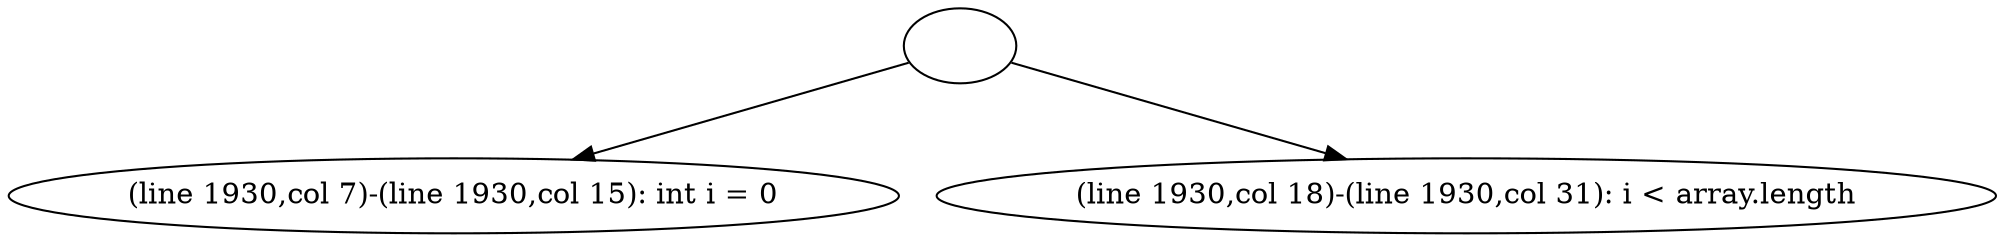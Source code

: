 digraph G {
  1 [ label="" ];
  2 [ label="(line 1930,col 7)-(line 1930,col 15): int i = 0" ];
  3 [ label="(line 1930,col 18)-(line 1930,col 31): i < array.length" ];
  1 -> 2;
  1 -> 3;
}
